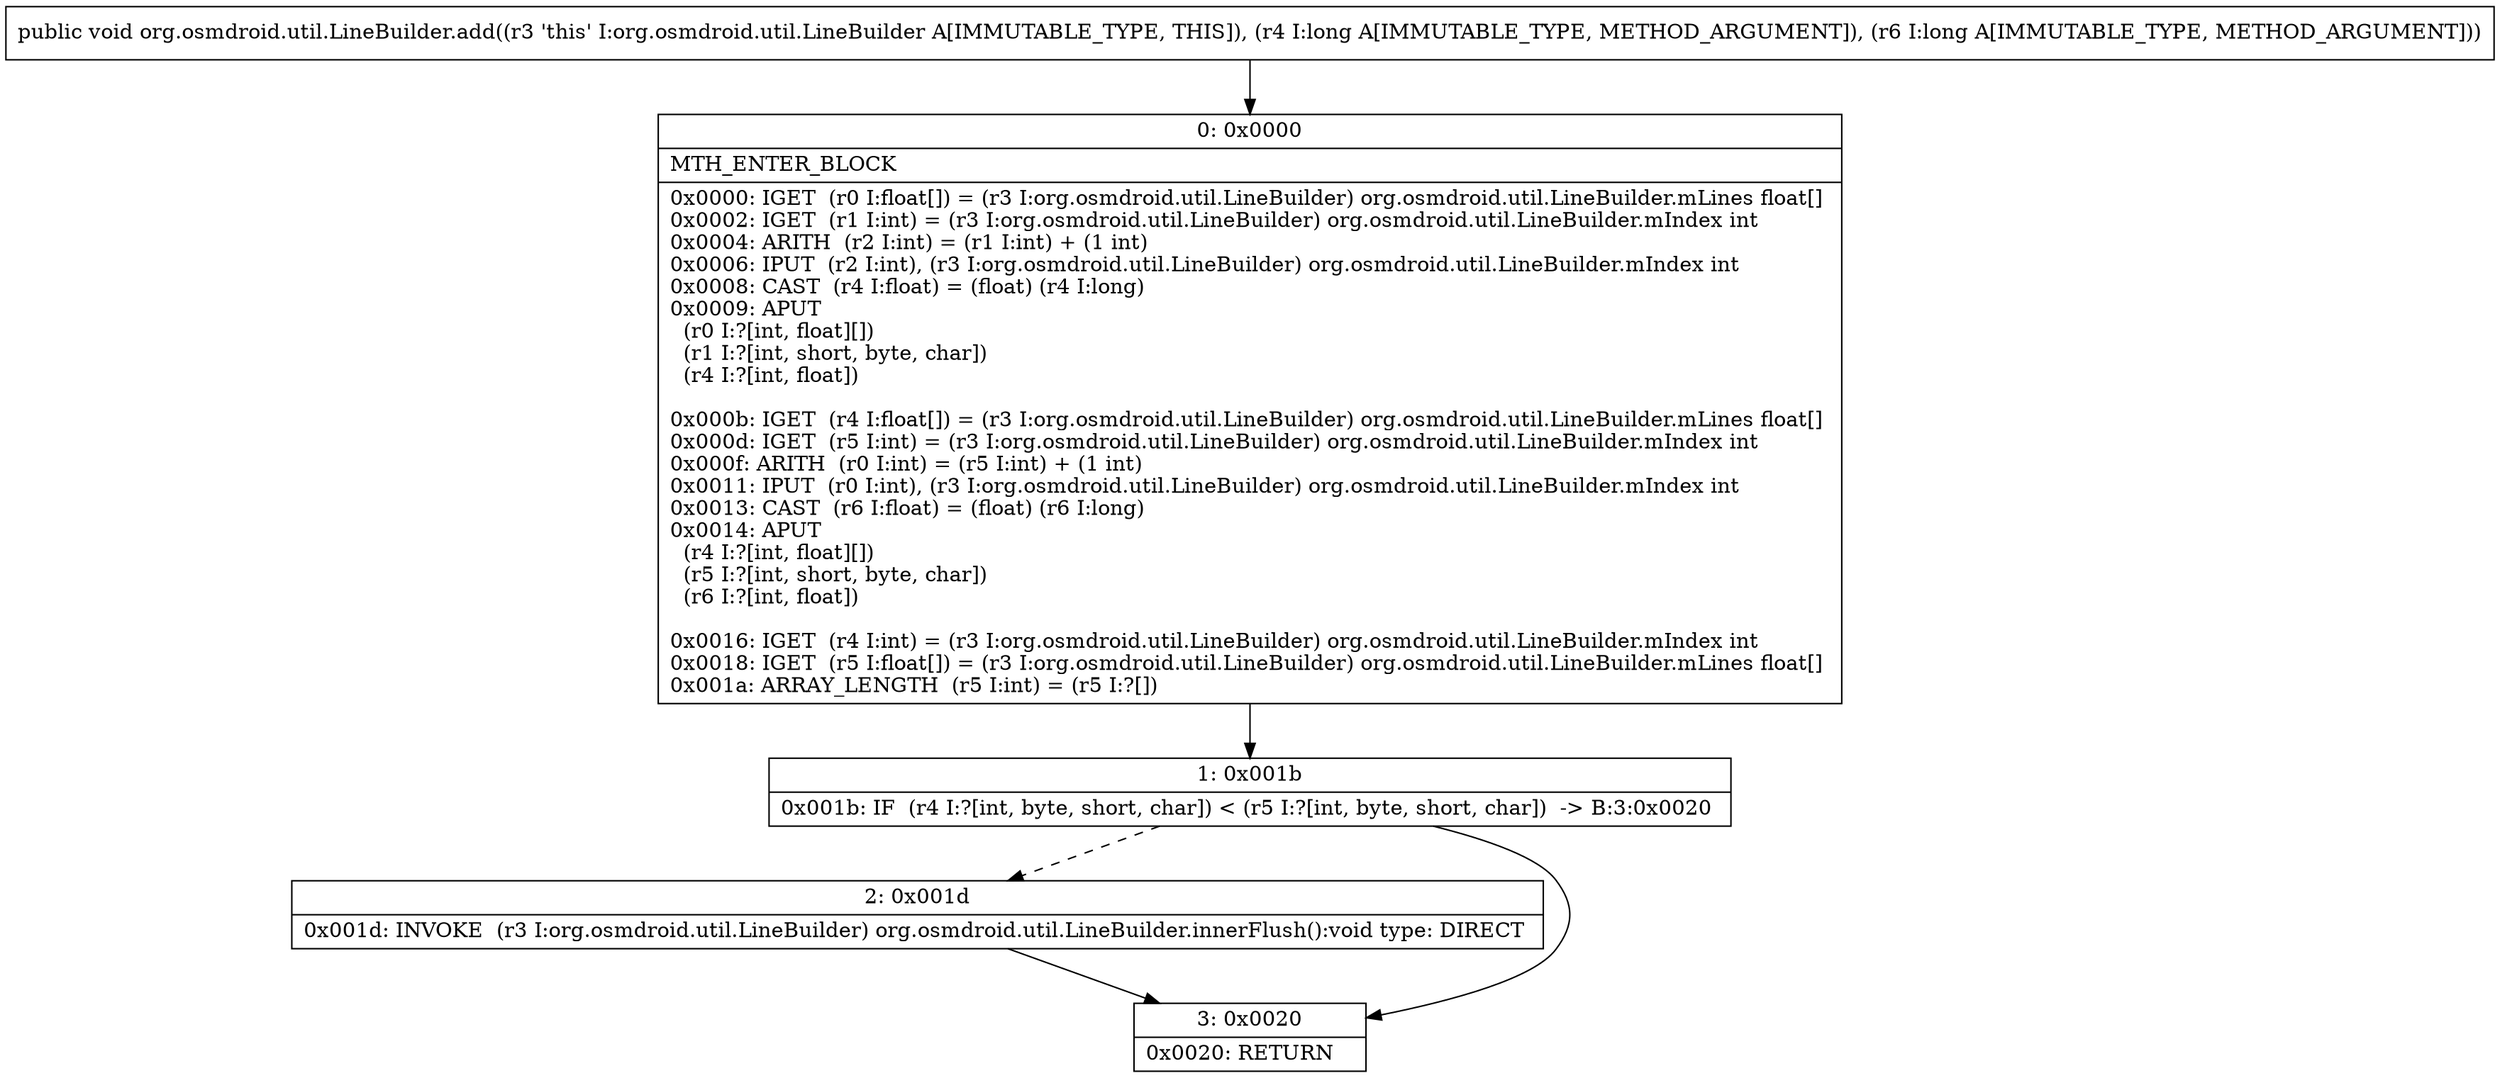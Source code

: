 digraph "CFG fororg.osmdroid.util.LineBuilder.add(JJ)V" {
Node_0 [shape=record,label="{0\:\ 0x0000|MTH_ENTER_BLOCK\l|0x0000: IGET  (r0 I:float[]) = (r3 I:org.osmdroid.util.LineBuilder) org.osmdroid.util.LineBuilder.mLines float[] \l0x0002: IGET  (r1 I:int) = (r3 I:org.osmdroid.util.LineBuilder) org.osmdroid.util.LineBuilder.mIndex int \l0x0004: ARITH  (r2 I:int) = (r1 I:int) + (1 int) \l0x0006: IPUT  (r2 I:int), (r3 I:org.osmdroid.util.LineBuilder) org.osmdroid.util.LineBuilder.mIndex int \l0x0008: CAST  (r4 I:float) = (float) (r4 I:long) \l0x0009: APUT  \l  (r0 I:?[int, float][])\l  (r1 I:?[int, short, byte, char])\l  (r4 I:?[int, float])\l \l0x000b: IGET  (r4 I:float[]) = (r3 I:org.osmdroid.util.LineBuilder) org.osmdroid.util.LineBuilder.mLines float[] \l0x000d: IGET  (r5 I:int) = (r3 I:org.osmdroid.util.LineBuilder) org.osmdroid.util.LineBuilder.mIndex int \l0x000f: ARITH  (r0 I:int) = (r5 I:int) + (1 int) \l0x0011: IPUT  (r0 I:int), (r3 I:org.osmdroid.util.LineBuilder) org.osmdroid.util.LineBuilder.mIndex int \l0x0013: CAST  (r6 I:float) = (float) (r6 I:long) \l0x0014: APUT  \l  (r4 I:?[int, float][])\l  (r5 I:?[int, short, byte, char])\l  (r6 I:?[int, float])\l \l0x0016: IGET  (r4 I:int) = (r3 I:org.osmdroid.util.LineBuilder) org.osmdroid.util.LineBuilder.mIndex int \l0x0018: IGET  (r5 I:float[]) = (r3 I:org.osmdroid.util.LineBuilder) org.osmdroid.util.LineBuilder.mLines float[] \l0x001a: ARRAY_LENGTH  (r5 I:int) = (r5 I:?[]) \l}"];
Node_1 [shape=record,label="{1\:\ 0x001b|0x001b: IF  (r4 I:?[int, byte, short, char]) \< (r5 I:?[int, byte, short, char])  \-\> B:3:0x0020 \l}"];
Node_2 [shape=record,label="{2\:\ 0x001d|0x001d: INVOKE  (r3 I:org.osmdroid.util.LineBuilder) org.osmdroid.util.LineBuilder.innerFlush():void type: DIRECT \l}"];
Node_3 [shape=record,label="{3\:\ 0x0020|0x0020: RETURN   \l}"];
MethodNode[shape=record,label="{public void org.osmdroid.util.LineBuilder.add((r3 'this' I:org.osmdroid.util.LineBuilder A[IMMUTABLE_TYPE, THIS]), (r4 I:long A[IMMUTABLE_TYPE, METHOD_ARGUMENT]), (r6 I:long A[IMMUTABLE_TYPE, METHOD_ARGUMENT])) }"];
MethodNode -> Node_0;
Node_0 -> Node_1;
Node_1 -> Node_2[style=dashed];
Node_1 -> Node_3;
Node_2 -> Node_3;
}

